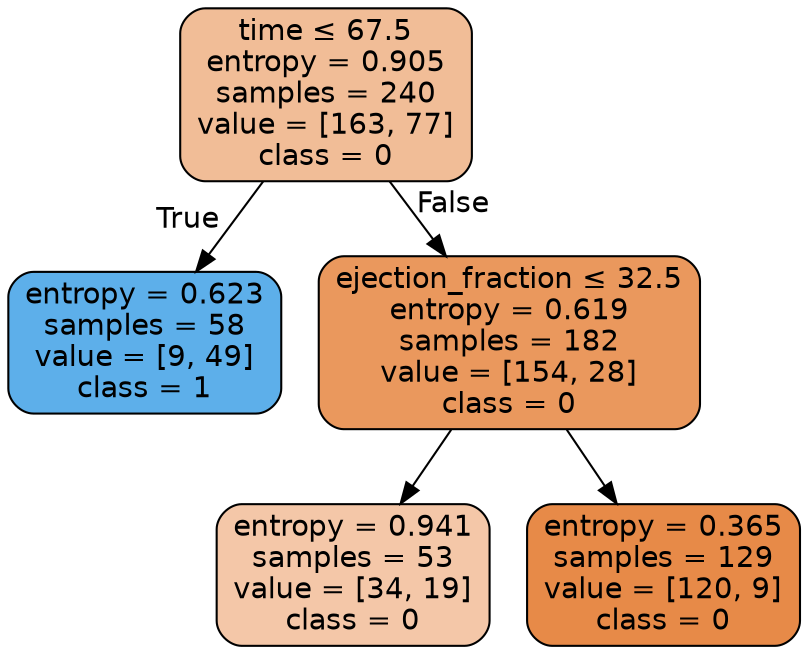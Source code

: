 digraph Tree {
node [shape=box, style="filled, rounded", color="black", fontname=helvetica] ;
edge [fontname=helvetica] ;
0 [label=<time &le; 67.5<br/>entropy = 0.905<br/>samples = 240<br/>value = [163, 77]<br/>class = 0>, fillcolor="#f1bd97"] ;
1 [label=<entropy = 0.623<br/>samples = 58<br/>value = [9, 49]<br/>class = 1>, fillcolor="#5dafea"] ;
0 -> 1 [labeldistance=2.5, labelangle=45, headlabel="True"] ;
2 [label=<ejection_fraction &le; 32.5<br/>entropy = 0.619<br/>samples = 182<br/>value = [154, 28]<br/>class = 0>, fillcolor="#ea985d"] ;
0 -> 2 [labeldistance=2.5, labelangle=-45, headlabel="False"] ;
3 [label=<entropy = 0.941<br/>samples = 53<br/>value = [34, 19]<br/>class = 0>, fillcolor="#f4c7a8"] ;
2 -> 3 ;
4 [label=<entropy = 0.365<br/>samples = 129<br/>value = [120, 9]<br/>class = 0>, fillcolor="#e78a48"] ;
2 -> 4 ;
}